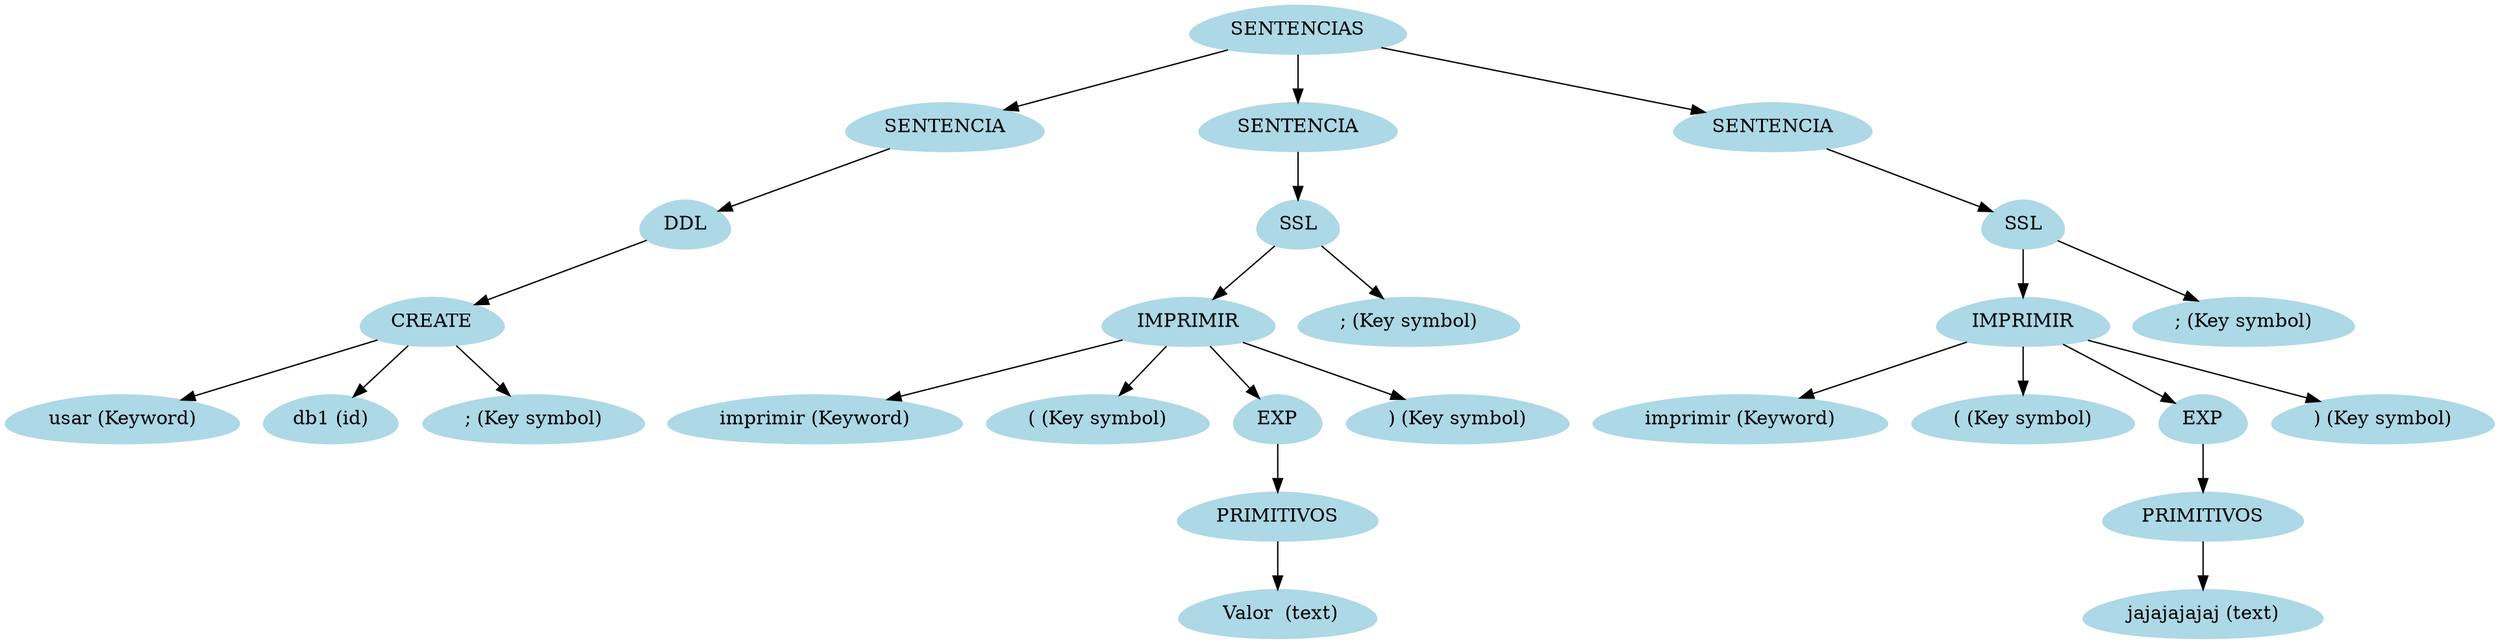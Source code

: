 digraph grafo{
node [shape = egg];
9089598[label="SENTENCIAS", style = filled, color = lightblue];
20305449[label="SENTENCIA", style = filled, color = lightblue];
9089598->20305449;
9648315[label="DDL", style = filled, color = lightblue];
20305449->9648315;
29803642[label="CREATE", style = filled, color = lightblue];
9648315->29803642;
36899882[label="usar (Keyword)", style = filled, color = lightblue];
29803642->36899882;
23318221[label="db1 (id)", style = filled, color = lightblue];
29803642->23318221;
60865449[label="; (Key symbol)", style = filled, color = lightblue];
29803642->60865449;
28079681[label="SENTENCIA", style = filled, color = lightblue];
9089598->28079681;
7592537[label="SSL", style = filled, color = lightblue];
28079681->7592537;
61964278[label="IMPRIMIR", style = filled, color = lightblue];
7592537->61964278;
46759771[label="imprimir (Keyword)", style = filled, color = lightblue];
61964278->46759771;
56718604[label="( (Key symbol)", style = filled, color = lightblue];
61964278->56718604;
24692173[label="EXP", style = filled, color = lightblue];
61964278->24692173;
17113762[label="PRIMITIVOS", style = filled, color = lightblue];
24692173->17113762;
22498512[label=" Valor  (text)", style = filled, color = lightblue];
17113762->22498512;
46930394[label=") (Key symbol)", style = filled, color = lightblue];
61964278->46930394;
59619204[label="; (Key symbol)", style = filled, color = lightblue];
7592537->59619204;
6893523[label="SENTENCIA", style = filled, color = lightblue];
9089598->6893523;
50081034[label="SSL", style = filled, color = lightblue];
6893523->50081034;
46071213[label="IMPRIMIR", style = filled, color = lightblue];
50081034->46071213;
45013120[label="imprimir (Keyword)", style = filled, color = lightblue];
46071213->45013120;
27025543[label="( (Key symbol)", style = filled, color = lightblue];
46071213->27025543;
56781063[label="EXP", style = filled, color = lightblue];
46071213->56781063;
25753987[label="PRIMITIVOS", style = filled, color = lightblue];
56781063->25753987;
35164608[label="jajajajajaj (text)", style = filled, color = lightblue];
25753987->35164608;
60927424[label=") (Key symbol)", style = filled, color = lightblue];
46071213->60927424;
29133257[label="; (Key symbol)", style = filled, color = lightblue];
50081034->29133257;
}
